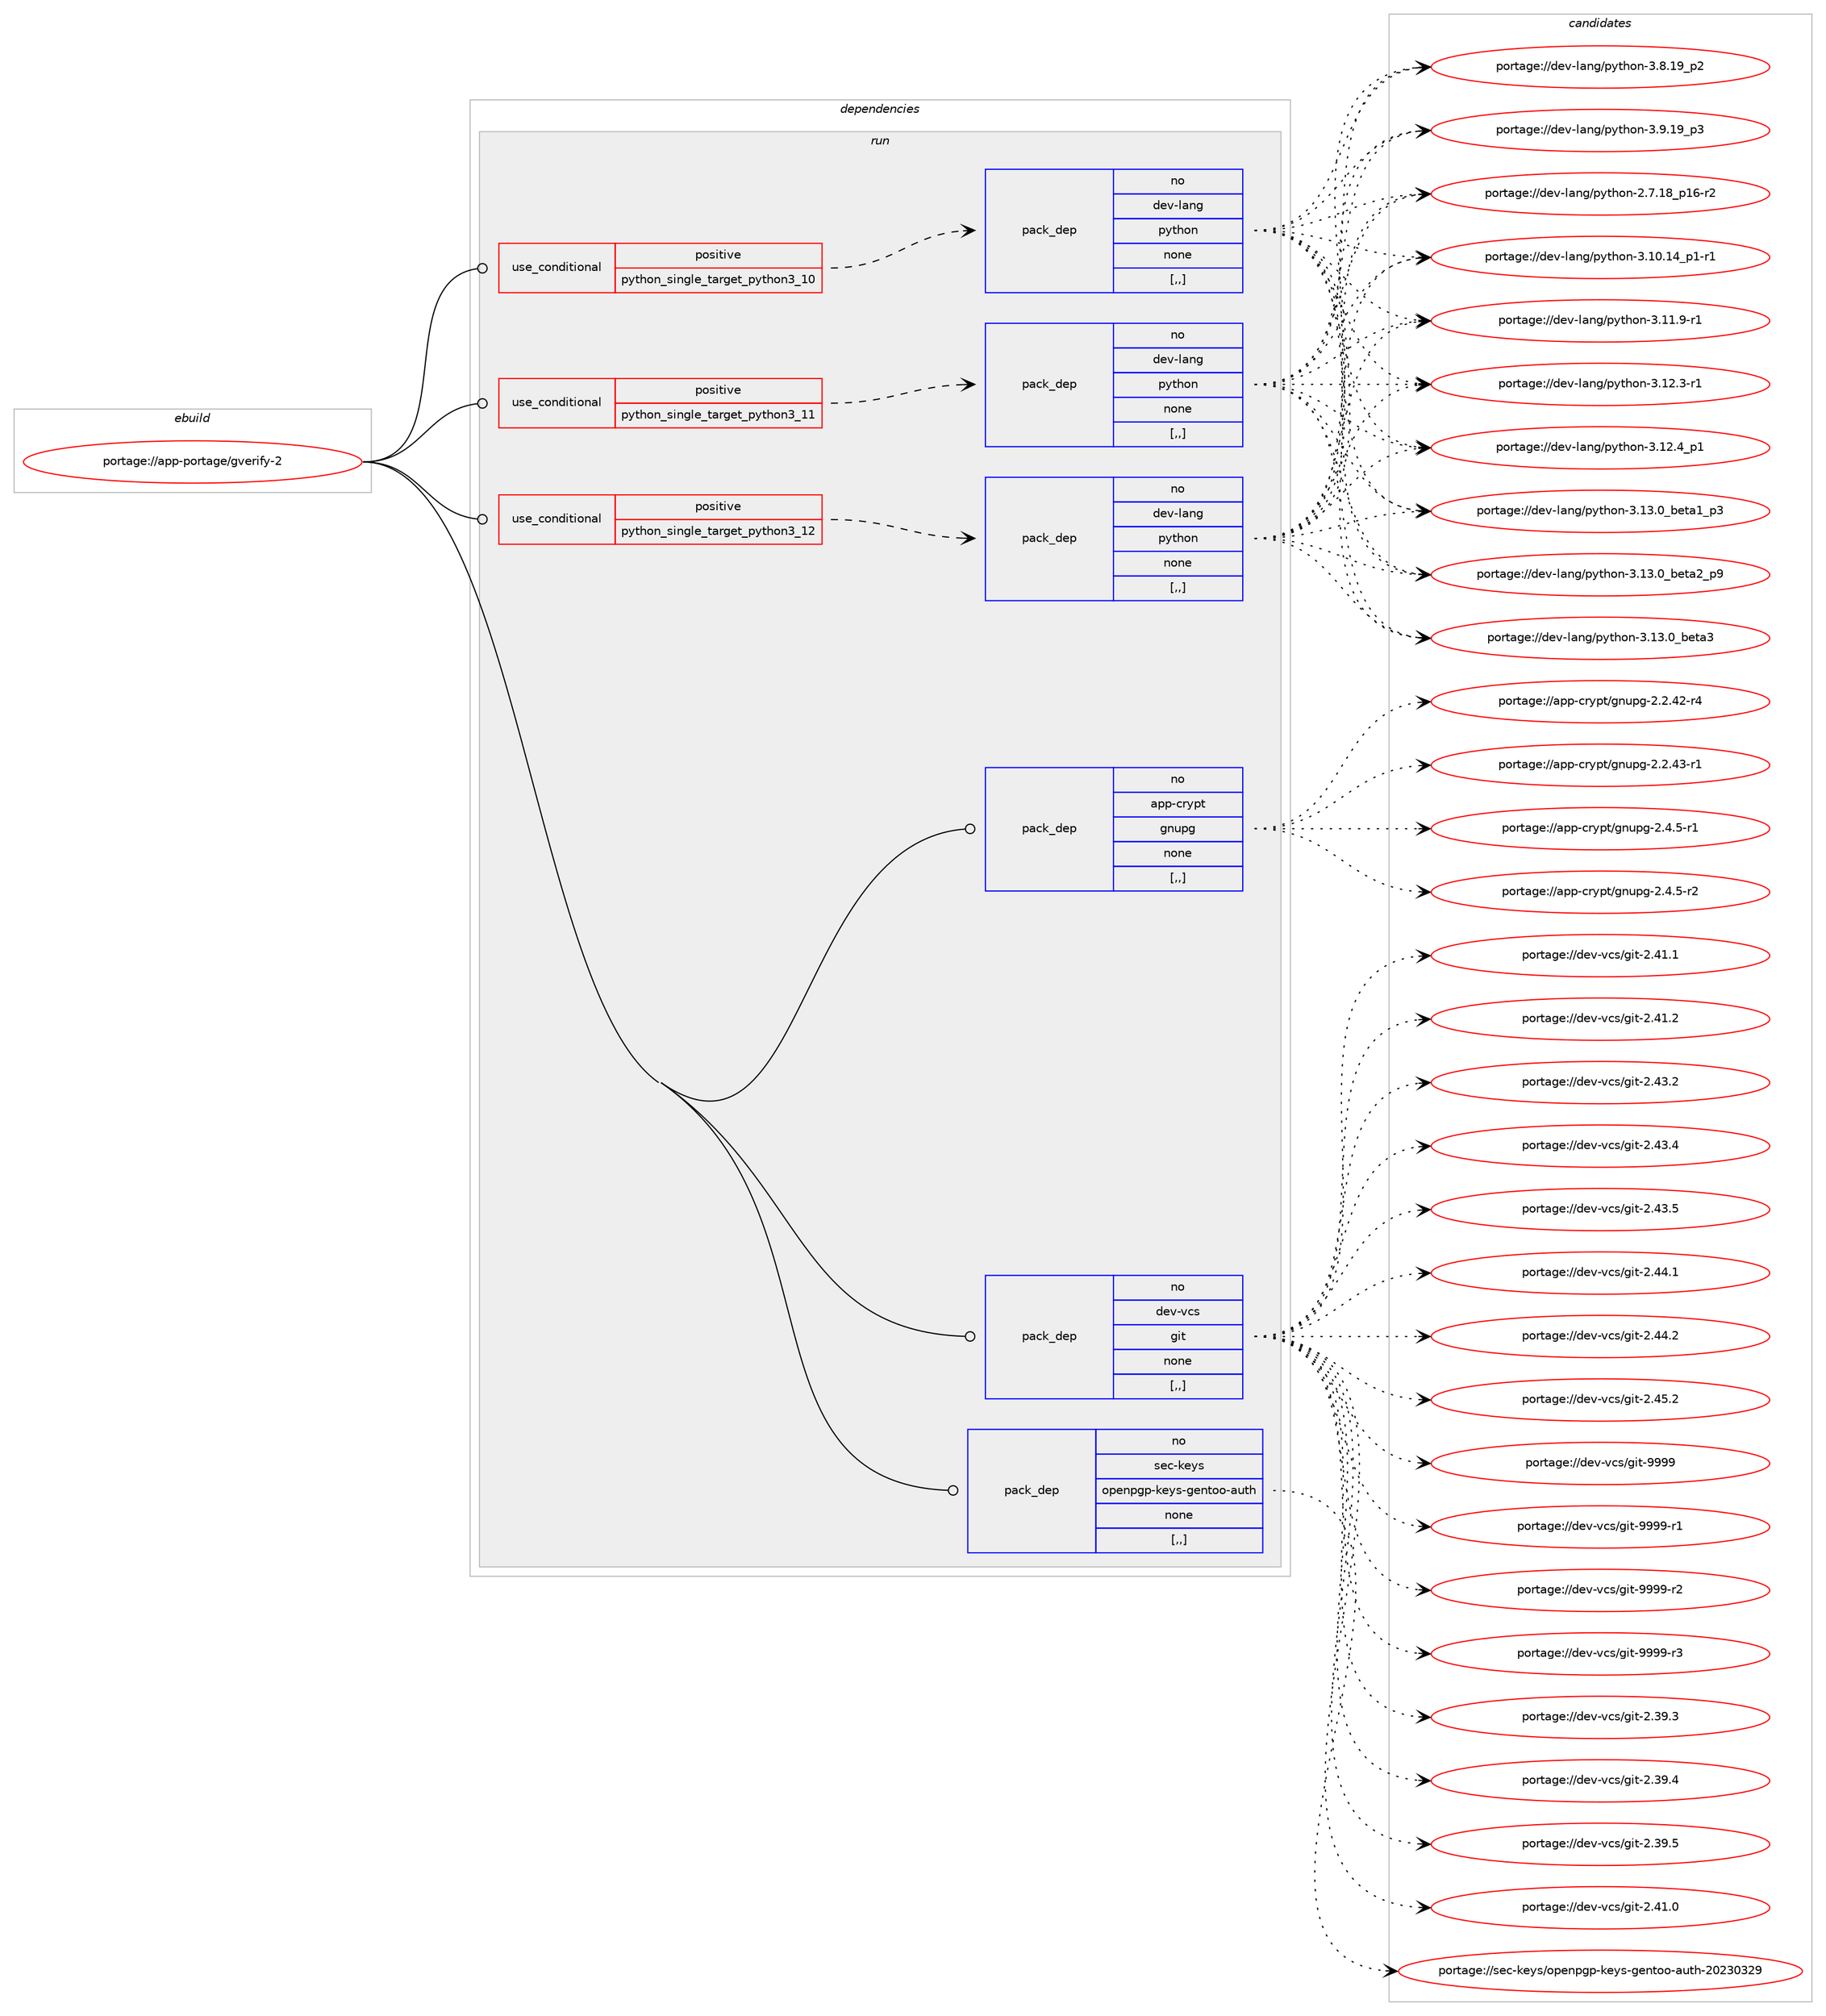 digraph prolog {

# *************
# Graph options
# *************

newrank=true;
concentrate=true;
compound=true;
graph [rankdir=LR,fontname=Helvetica,fontsize=10,ranksep=1.5];#, ranksep=2.5, nodesep=0.2];
edge  [arrowhead=vee];
node  [fontname=Helvetica,fontsize=10];

# **********
# The ebuild
# **********

subgraph cluster_leftcol {
color=gray;
rank=same;
label=<<i>ebuild</i>>;
id [label="portage://app-portage/gverify-2", color=red, width=4, href="../app-portage/gverify-2.svg"];
}

# ****************
# The dependencies
# ****************

subgraph cluster_midcol {
color=gray;
label=<<i>dependencies</i>>;
subgraph cluster_compile {
fillcolor="#eeeeee";
style=filled;
label=<<i>compile</i>>;
}
subgraph cluster_compileandrun {
fillcolor="#eeeeee";
style=filled;
label=<<i>compile and run</i>>;
}
subgraph cluster_run {
fillcolor="#eeeeee";
style=filled;
label=<<i>run</i>>;
subgraph cond13715 {
dependency49296 [label=<<TABLE BORDER="0" CELLBORDER="1" CELLSPACING="0" CELLPADDING="4"><TR><TD ROWSPAN="3" CELLPADDING="10">use_conditional</TD></TR><TR><TD>positive</TD></TR><TR><TD>python_single_target_python3_10</TD></TR></TABLE>>, shape=none, color=red];
subgraph pack35140 {
dependency49297 [label=<<TABLE BORDER="0" CELLBORDER="1" CELLSPACING="0" CELLPADDING="4" WIDTH="220"><TR><TD ROWSPAN="6" CELLPADDING="30">pack_dep</TD></TR><TR><TD WIDTH="110">no</TD></TR><TR><TD>dev-lang</TD></TR><TR><TD>python</TD></TR><TR><TD>none</TD></TR><TR><TD>[,,]</TD></TR></TABLE>>, shape=none, color=blue];
}
dependency49296:e -> dependency49297:w [weight=20,style="dashed",arrowhead="vee"];
}
id:e -> dependency49296:w [weight=20,style="solid",arrowhead="odot"];
subgraph cond13716 {
dependency49298 [label=<<TABLE BORDER="0" CELLBORDER="1" CELLSPACING="0" CELLPADDING="4"><TR><TD ROWSPAN="3" CELLPADDING="10">use_conditional</TD></TR><TR><TD>positive</TD></TR><TR><TD>python_single_target_python3_11</TD></TR></TABLE>>, shape=none, color=red];
subgraph pack35141 {
dependency49299 [label=<<TABLE BORDER="0" CELLBORDER="1" CELLSPACING="0" CELLPADDING="4" WIDTH="220"><TR><TD ROWSPAN="6" CELLPADDING="30">pack_dep</TD></TR><TR><TD WIDTH="110">no</TD></TR><TR><TD>dev-lang</TD></TR><TR><TD>python</TD></TR><TR><TD>none</TD></TR><TR><TD>[,,]</TD></TR></TABLE>>, shape=none, color=blue];
}
dependency49298:e -> dependency49299:w [weight=20,style="dashed",arrowhead="vee"];
}
id:e -> dependency49298:w [weight=20,style="solid",arrowhead="odot"];
subgraph cond13717 {
dependency49300 [label=<<TABLE BORDER="0" CELLBORDER="1" CELLSPACING="0" CELLPADDING="4"><TR><TD ROWSPAN="3" CELLPADDING="10">use_conditional</TD></TR><TR><TD>positive</TD></TR><TR><TD>python_single_target_python3_12</TD></TR></TABLE>>, shape=none, color=red];
subgraph pack35142 {
dependency49301 [label=<<TABLE BORDER="0" CELLBORDER="1" CELLSPACING="0" CELLPADDING="4" WIDTH="220"><TR><TD ROWSPAN="6" CELLPADDING="30">pack_dep</TD></TR><TR><TD WIDTH="110">no</TD></TR><TR><TD>dev-lang</TD></TR><TR><TD>python</TD></TR><TR><TD>none</TD></TR><TR><TD>[,,]</TD></TR></TABLE>>, shape=none, color=blue];
}
dependency49300:e -> dependency49301:w [weight=20,style="dashed",arrowhead="vee"];
}
id:e -> dependency49300:w [weight=20,style="solid",arrowhead="odot"];
subgraph pack35143 {
dependency49302 [label=<<TABLE BORDER="0" CELLBORDER="1" CELLSPACING="0" CELLPADDING="4" WIDTH="220"><TR><TD ROWSPAN="6" CELLPADDING="30">pack_dep</TD></TR><TR><TD WIDTH="110">no</TD></TR><TR><TD>app-crypt</TD></TR><TR><TD>gnupg</TD></TR><TR><TD>none</TD></TR><TR><TD>[,,]</TD></TR></TABLE>>, shape=none, color=blue];
}
id:e -> dependency49302:w [weight=20,style="solid",arrowhead="odot"];
subgraph pack35144 {
dependency49303 [label=<<TABLE BORDER="0" CELLBORDER="1" CELLSPACING="0" CELLPADDING="4" WIDTH="220"><TR><TD ROWSPAN="6" CELLPADDING="30">pack_dep</TD></TR><TR><TD WIDTH="110">no</TD></TR><TR><TD>dev-vcs</TD></TR><TR><TD>git</TD></TR><TR><TD>none</TD></TR><TR><TD>[,,]</TD></TR></TABLE>>, shape=none, color=blue];
}
id:e -> dependency49303:w [weight=20,style="solid",arrowhead="odot"];
subgraph pack35145 {
dependency49304 [label=<<TABLE BORDER="0" CELLBORDER="1" CELLSPACING="0" CELLPADDING="4" WIDTH="220"><TR><TD ROWSPAN="6" CELLPADDING="30">pack_dep</TD></TR><TR><TD WIDTH="110">no</TD></TR><TR><TD>sec-keys</TD></TR><TR><TD>openpgp-keys-gentoo-auth</TD></TR><TR><TD>none</TD></TR><TR><TD>[,,]</TD></TR></TABLE>>, shape=none, color=blue];
}
id:e -> dependency49304:w [weight=20,style="solid",arrowhead="odot"];
}
}

# **************
# The candidates
# **************

subgraph cluster_choices {
rank=same;
color=gray;
label=<<i>candidates</i>>;

subgraph choice35140 {
color=black;
nodesep=1;
choice100101118451089711010347112121116104111110455046554649569511249544511450 [label="portage://dev-lang/python-2.7.18_p16-r2", color=red, width=4,href="../dev-lang/python-2.7.18_p16-r2.svg"];
choice100101118451089711010347112121116104111110455146494846495295112494511449 [label="portage://dev-lang/python-3.10.14_p1-r1", color=red, width=4,href="../dev-lang/python-3.10.14_p1-r1.svg"];
choice100101118451089711010347112121116104111110455146494946574511449 [label="portage://dev-lang/python-3.11.9-r1", color=red, width=4,href="../dev-lang/python-3.11.9-r1.svg"];
choice100101118451089711010347112121116104111110455146495046514511449 [label="portage://dev-lang/python-3.12.3-r1", color=red, width=4,href="../dev-lang/python-3.12.3-r1.svg"];
choice100101118451089711010347112121116104111110455146495046529511249 [label="portage://dev-lang/python-3.12.4_p1", color=red, width=4,href="../dev-lang/python-3.12.4_p1.svg"];
choice10010111845108971101034711212111610411111045514649514648959810111697499511251 [label="portage://dev-lang/python-3.13.0_beta1_p3", color=red, width=4,href="../dev-lang/python-3.13.0_beta1_p3.svg"];
choice10010111845108971101034711212111610411111045514649514648959810111697509511257 [label="portage://dev-lang/python-3.13.0_beta2_p9", color=red, width=4,href="../dev-lang/python-3.13.0_beta2_p9.svg"];
choice1001011184510897110103471121211161041111104551464951464895981011169751 [label="portage://dev-lang/python-3.13.0_beta3", color=red, width=4,href="../dev-lang/python-3.13.0_beta3.svg"];
choice100101118451089711010347112121116104111110455146564649579511250 [label="portage://dev-lang/python-3.8.19_p2", color=red, width=4,href="../dev-lang/python-3.8.19_p2.svg"];
choice100101118451089711010347112121116104111110455146574649579511251 [label="portage://dev-lang/python-3.9.19_p3", color=red, width=4,href="../dev-lang/python-3.9.19_p3.svg"];
dependency49297:e -> choice100101118451089711010347112121116104111110455046554649569511249544511450:w [style=dotted,weight="100"];
dependency49297:e -> choice100101118451089711010347112121116104111110455146494846495295112494511449:w [style=dotted,weight="100"];
dependency49297:e -> choice100101118451089711010347112121116104111110455146494946574511449:w [style=dotted,weight="100"];
dependency49297:e -> choice100101118451089711010347112121116104111110455146495046514511449:w [style=dotted,weight="100"];
dependency49297:e -> choice100101118451089711010347112121116104111110455146495046529511249:w [style=dotted,weight="100"];
dependency49297:e -> choice10010111845108971101034711212111610411111045514649514648959810111697499511251:w [style=dotted,weight="100"];
dependency49297:e -> choice10010111845108971101034711212111610411111045514649514648959810111697509511257:w [style=dotted,weight="100"];
dependency49297:e -> choice1001011184510897110103471121211161041111104551464951464895981011169751:w [style=dotted,weight="100"];
dependency49297:e -> choice100101118451089711010347112121116104111110455146564649579511250:w [style=dotted,weight="100"];
dependency49297:e -> choice100101118451089711010347112121116104111110455146574649579511251:w [style=dotted,weight="100"];
}
subgraph choice35141 {
color=black;
nodesep=1;
choice100101118451089711010347112121116104111110455046554649569511249544511450 [label="portage://dev-lang/python-2.7.18_p16-r2", color=red, width=4,href="../dev-lang/python-2.7.18_p16-r2.svg"];
choice100101118451089711010347112121116104111110455146494846495295112494511449 [label="portage://dev-lang/python-3.10.14_p1-r1", color=red, width=4,href="../dev-lang/python-3.10.14_p1-r1.svg"];
choice100101118451089711010347112121116104111110455146494946574511449 [label="portage://dev-lang/python-3.11.9-r1", color=red, width=4,href="../dev-lang/python-3.11.9-r1.svg"];
choice100101118451089711010347112121116104111110455146495046514511449 [label="portage://dev-lang/python-3.12.3-r1", color=red, width=4,href="../dev-lang/python-3.12.3-r1.svg"];
choice100101118451089711010347112121116104111110455146495046529511249 [label="portage://dev-lang/python-3.12.4_p1", color=red, width=4,href="../dev-lang/python-3.12.4_p1.svg"];
choice10010111845108971101034711212111610411111045514649514648959810111697499511251 [label="portage://dev-lang/python-3.13.0_beta1_p3", color=red, width=4,href="../dev-lang/python-3.13.0_beta1_p3.svg"];
choice10010111845108971101034711212111610411111045514649514648959810111697509511257 [label="portage://dev-lang/python-3.13.0_beta2_p9", color=red, width=4,href="../dev-lang/python-3.13.0_beta2_p9.svg"];
choice1001011184510897110103471121211161041111104551464951464895981011169751 [label="portage://dev-lang/python-3.13.0_beta3", color=red, width=4,href="../dev-lang/python-3.13.0_beta3.svg"];
choice100101118451089711010347112121116104111110455146564649579511250 [label="portage://dev-lang/python-3.8.19_p2", color=red, width=4,href="../dev-lang/python-3.8.19_p2.svg"];
choice100101118451089711010347112121116104111110455146574649579511251 [label="portage://dev-lang/python-3.9.19_p3", color=red, width=4,href="../dev-lang/python-3.9.19_p3.svg"];
dependency49299:e -> choice100101118451089711010347112121116104111110455046554649569511249544511450:w [style=dotted,weight="100"];
dependency49299:e -> choice100101118451089711010347112121116104111110455146494846495295112494511449:w [style=dotted,weight="100"];
dependency49299:e -> choice100101118451089711010347112121116104111110455146494946574511449:w [style=dotted,weight="100"];
dependency49299:e -> choice100101118451089711010347112121116104111110455146495046514511449:w [style=dotted,weight="100"];
dependency49299:e -> choice100101118451089711010347112121116104111110455146495046529511249:w [style=dotted,weight="100"];
dependency49299:e -> choice10010111845108971101034711212111610411111045514649514648959810111697499511251:w [style=dotted,weight="100"];
dependency49299:e -> choice10010111845108971101034711212111610411111045514649514648959810111697509511257:w [style=dotted,weight="100"];
dependency49299:e -> choice1001011184510897110103471121211161041111104551464951464895981011169751:w [style=dotted,weight="100"];
dependency49299:e -> choice100101118451089711010347112121116104111110455146564649579511250:w [style=dotted,weight="100"];
dependency49299:e -> choice100101118451089711010347112121116104111110455146574649579511251:w [style=dotted,weight="100"];
}
subgraph choice35142 {
color=black;
nodesep=1;
choice100101118451089711010347112121116104111110455046554649569511249544511450 [label="portage://dev-lang/python-2.7.18_p16-r2", color=red, width=4,href="../dev-lang/python-2.7.18_p16-r2.svg"];
choice100101118451089711010347112121116104111110455146494846495295112494511449 [label="portage://dev-lang/python-3.10.14_p1-r1", color=red, width=4,href="../dev-lang/python-3.10.14_p1-r1.svg"];
choice100101118451089711010347112121116104111110455146494946574511449 [label="portage://dev-lang/python-3.11.9-r1", color=red, width=4,href="../dev-lang/python-3.11.9-r1.svg"];
choice100101118451089711010347112121116104111110455146495046514511449 [label="portage://dev-lang/python-3.12.3-r1", color=red, width=4,href="../dev-lang/python-3.12.3-r1.svg"];
choice100101118451089711010347112121116104111110455146495046529511249 [label="portage://dev-lang/python-3.12.4_p1", color=red, width=4,href="../dev-lang/python-3.12.4_p1.svg"];
choice10010111845108971101034711212111610411111045514649514648959810111697499511251 [label="portage://dev-lang/python-3.13.0_beta1_p3", color=red, width=4,href="../dev-lang/python-3.13.0_beta1_p3.svg"];
choice10010111845108971101034711212111610411111045514649514648959810111697509511257 [label="portage://dev-lang/python-3.13.0_beta2_p9", color=red, width=4,href="../dev-lang/python-3.13.0_beta2_p9.svg"];
choice1001011184510897110103471121211161041111104551464951464895981011169751 [label="portage://dev-lang/python-3.13.0_beta3", color=red, width=4,href="../dev-lang/python-3.13.0_beta3.svg"];
choice100101118451089711010347112121116104111110455146564649579511250 [label="portage://dev-lang/python-3.8.19_p2", color=red, width=4,href="../dev-lang/python-3.8.19_p2.svg"];
choice100101118451089711010347112121116104111110455146574649579511251 [label="portage://dev-lang/python-3.9.19_p3", color=red, width=4,href="../dev-lang/python-3.9.19_p3.svg"];
dependency49301:e -> choice100101118451089711010347112121116104111110455046554649569511249544511450:w [style=dotted,weight="100"];
dependency49301:e -> choice100101118451089711010347112121116104111110455146494846495295112494511449:w [style=dotted,weight="100"];
dependency49301:e -> choice100101118451089711010347112121116104111110455146494946574511449:w [style=dotted,weight="100"];
dependency49301:e -> choice100101118451089711010347112121116104111110455146495046514511449:w [style=dotted,weight="100"];
dependency49301:e -> choice100101118451089711010347112121116104111110455146495046529511249:w [style=dotted,weight="100"];
dependency49301:e -> choice10010111845108971101034711212111610411111045514649514648959810111697499511251:w [style=dotted,weight="100"];
dependency49301:e -> choice10010111845108971101034711212111610411111045514649514648959810111697509511257:w [style=dotted,weight="100"];
dependency49301:e -> choice1001011184510897110103471121211161041111104551464951464895981011169751:w [style=dotted,weight="100"];
dependency49301:e -> choice100101118451089711010347112121116104111110455146564649579511250:w [style=dotted,weight="100"];
dependency49301:e -> choice100101118451089711010347112121116104111110455146574649579511251:w [style=dotted,weight="100"];
}
subgraph choice35143 {
color=black;
nodesep=1;
choice97112112459911412111211647103110117112103455046504652504511452 [label="portage://app-crypt/gnupg-2.2.42-r4", color=red, width=4,href="../app-crypt/gnupg-2.2.42-r4.svg"];
choice97112112459911412111211647103110117112103455046504652514511449 [label="portage://app-crypt/gnupg-2.2.43-r1", color=red, width=4,href="../app-crypt/gnupg-2.2.43-r1.svg"];
choice971121124599114121112116471031101171121034550465246534511449 [label="portage://app-crypt/gnupg-2.4.5-r1", color=red, width=4,href="../app-crypt/gnupg-2.4.5-r1.svg"];
choice971121124599114121112116471031101171121034550465246534511450 [label="portage://app-crypt/gnupg-2.4.5-r2", color=red, width=4,href="../app-crypt/gnupg-2.4.5-r2.svg"];
dependency49302:e -> choice97112112459911412111211647103110117112103455046504652504511452:w [style=dotted,weight="100"];
dependency49302:e -> choice97112112459911412111211647103110117112103455046504652514511449:w [style=dotted,weight="100"];
dependency49302:e -> choice971121124599114121112116471031101171121034550465246534511449:w [style=dotted,weight="100"];
dependency49302:e -> choice971121124599114121112116471031101171121034550465246534511450:w [style=dotted,weight="100"];
}
subgraph choice35144 {
color=black;
nodesep=1;
choice10010111845118991154710310511645504651574651 [label="portage://dev-vcs/git-2.39.3", color=red, width=4,href="../dev-vcs/git-2.39.3.svg"];
choice10010111845118991154710310511645504651574652 [label="portage://dev-vcs/git-2.39.4", color=red, width=4,href="../dev-vcs/git-2.39.4.svg"];
choice10010111845118991154710310511645504651574653 [label="portage://dev-vcs/git-2.39.5", color=red, width=4,href="../dev-vcs/git-2.39.5.svg"];
choice10010111845118991154710310511645504652494648 [label="portage://dev-vcs/git-2.41.0", color=red, width=4,href="../dev-vcs/git-2.41.0.svg"];
choice10010111845118991154710310511645504652494649 [label="portage://dev-vcs/git-2.41.1", color=red, width=4,href="../dev-vcs/git-2.41.1.svg"];
choice10010111845118991154710310511645504652494650 [label="portage://dev-vcs/git-2.41.2", color=red, width=4,href="../dev-vcs/git-2.41.2.svg"];
choice10010111845118991154710310511645504652514650 [label="portage://dev-vcs/git-2.43.2", color=red, width=4,href="../dev-vcs/git-2.43.2.svg"];
choice10010111845118991154710310511645504652514652 [label="portage://dev-vcs/git-2.43.4", color=red, width=4,href="../dev-vcs/git-2.43.4.svg"];
choice10010111845118991154710310511645504652514653 [label="portage://dev-vcs/git-2.43.5", color=red, width=4,href="../dev-vcs/git-2.43.5.svg"];
choice10010111845118991154710310511645504652524649 [label="portage://dev-vcs/git-2.44.1", color=red, width=4,href="../dev-vcs/git-2.44.1.svg"];
choice10010111845118991154710310511645504652524650 [label="portage://dev-vcs/git-2.44.2", color=red, width=4,href="../dev-vcs/git-2.44.2.svg"];
choice10010111845118991154710310511645504652534650 [label="portage://dev-vcs/git-2.45.2", color=red, width=4,href="../dev-vcs/git-2.45.2.svg"];
choice1001011184511899115471031051164557575757 [label="portage://dev-vcs/git-9999", color=red, width=4,href="../dev-vcs/git-9999.svg"];
choice10010111845118991154710310511645575757574511449 [label="portage://dev-vcs/git-9999-r1", color=red, width=4,href="../dev-vcs/git-9999-r1.svg"];
choice10010111845118991154710310511645575757574511450 [label="portage://dev-vcs/git-9999-r2", color=red, width=4,href="../dev-vcs/git-9999-r2.svg"];
choice10010111845118991154710310511645575757574511451 [label="portage://dev-vcs/git-9999-r3", color=red, width=4,href="../dev-vcs/git-9999-r3.svg"];
dependency49303:e -> choice10010111845118991154710310511645504651574651:w [style=dotted,weight="100"];
dependency49303:e -> choice10010111845118991154710310511645504651574652:w [style=dotted,weight="100"];
dependency49303:e -> choice10010111845118991154710310511645504651574653:w [style=dotted,weight="100"];
dependency49303:e -> choice10010111845118991154710310511645504652494648:w [style=dotted,weight="100"];
dependency49303:e -> choice10010111845118991154710310511645504652494649:w [style=dotted,weight="100"];
dependency49303:e -> choice10010111845118991154710310511645504652494650:w [style=dotted,weight="100"];
dependency49303:e -> choice10010111845118991154710310511645504652514650:w [style=dotted,weight="100"];
dependency49303:e -> choice10010111845118991154710310511645504652514652:w [style=dotted,weight="100"];
dependency49303:e -> choice10010111845118991154710310511645504652514653:w [style=dotted,weight="100"];
dependency49303:e -> choice10010111845118991154710310511645504652524649:w [style=dotted,weight="100"];
dependency49303:e -> choice10010111845118991154710310511645504652524650:w [style=dotted,weight="100"];
dependency49303:e -> choice10010111845118991154710310511645504652534650:w [style=dotted,weight="100"];
dependency49303:e -> choice1001011184511899115471031051164557575757:w [style=dotted,weight="100"];
dependency49303:e -> choice10010111845118991154710310511645575757574511449:w [style=dotted,weight="100"];
dependency49303:e -> choice10010111845118991154710310511645575757574511450:w [style=dotted,weight="100"];
dependency49303:e -> choice10010111845118991154710310511645575757574511451:w [style=dotted,weight="100"];
}
subgraph choice35145 {
color=black;
nodesep=1;
choice11510199451071011211154711111210111011210311245107101121115451031011101161111114597117116104455048505148515057 [label="portage://sec-keys/openpgp-keys-gentoo-auth-20230329", color=red, width=4,href="../sec-keys/openpgp-keys-gentoo-auth-20230329.svg"];
dependency49304:e -> choice11510199451071011211154711111210111011210311245107101121115451031011101161111114597117116104455048505148515057:w [style=dotted,weight="100"];
}
}

}
